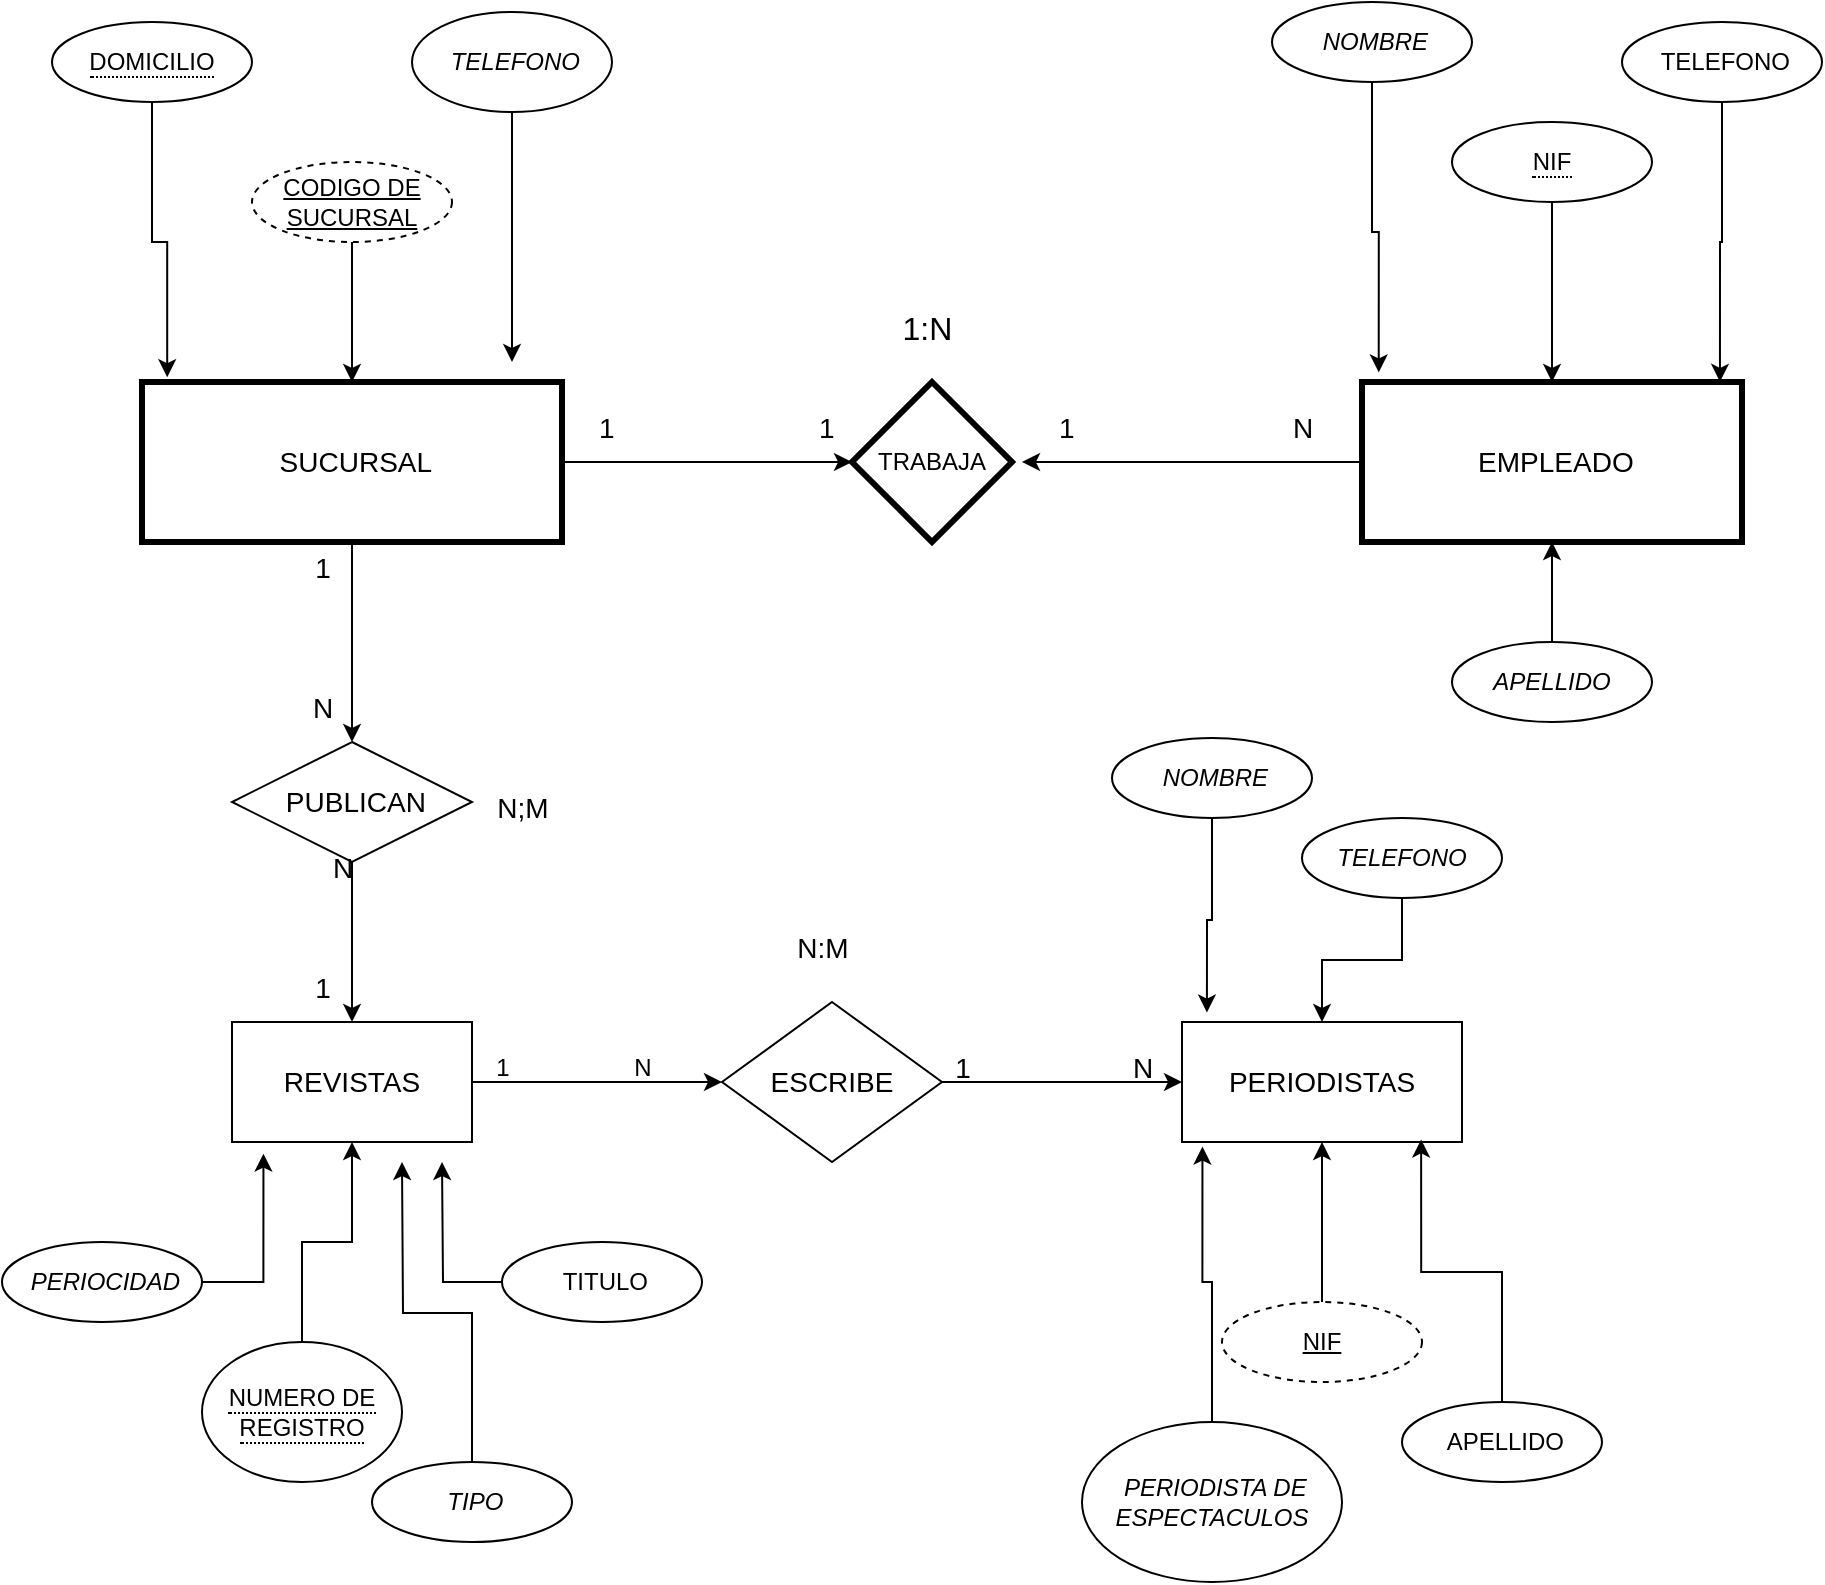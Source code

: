 <mxfile version="22.1.9" type="github">
  <diagram name="Página-1" id="hVuZTrv9UDWb_Pdv-dWT">
    <mxGraphModel dx="1961" dy="1975" grid="1" gridSize="10" guides="1" tooltips="1" connect="1" arrows="1" fold="1" page="1" pageScale="1" pageWidth="827" pageHeight="1169" background="none" math="0" shadow="0">
      <root>
        <mxCell id="0" />
        <mxCell id="1" parent="0" />
        <mxCell id="pM-lOzd54juHD0WncM6g-22" value="" style="edgeStyle=orthogonalEdgeStyle;rounded=0;orthogonalLoop=1;jettySize=auto;html=1;" edge="1" parent="1" source="pM-lOzd54juHD0WncM6g-3" target="pM-lOzd54juHD0WncM6g-21">
          <mxGeometry relative="1" as="geometry" />
        </mxCell>
        <mxCell id="pM-lOzd54juHD0WncM6g-3" value="&amp;nbsp;SUCURSAL" style="whiteSpace=wrap;html=1;align=center;strokeWidth=3;fontSize=14;" vertex="1" parent="1">
          <mxGeometry x="10" y="80" width="210" height="80" as="geometry" />
        </mxCell>
        <mxCell id="pM-lOzd54juHD0WncM6g-24" value="" style="edgeStyle=orthogonalEdgeStyle;rounded=0;orthogonalLoop=1;jettySize=auto;html=1;" edge="1" parent="1" source="pM-lOzd54juHD0WncM6g-5">
          <mxGeometry relative="1" as="geometry">
            <mxPoint x="450" y="120" as="targetPoint" />
          </mxGeometry>
        </mxCell>
        <mxCell id="pM-lOzd54juHD0WncM6g-5" value="&amp;nbsp;EMPLEADO" style="whiteSpace=wrap;html=1;align=center;strokeWidth=3;fontSize=14;" vertex="1" parent="1">
          <mxGeometry x="620" y="80" width="190" height="80" as="geometry" />
        </mxCell>
        <mxCell id="pM-lOzd54juHD0WncM6g-21" value="TRABAJA" style="rhombus;whiteSpace=wrap;html=1;strokeWidth=3;" vertex="1" parent="1">
          <mxGeometry x="365" y="80" width="80" height="80" as="geometry" />
        </mxCell>
        <mxCell id="pM-lOzd54juHD0WncM6g-27" value="" style="edgeStyle=orthogonalEdgeStyle;rounded=0;orthogonalLoop=1;jettySize=auto;html=1;" edge="1" parent="1" source="pM-lOzd54juHD0WncM6g-3" target="pM-lOzd54juHD0WncM6g-16">
          <mxGeometry relative="1" as="geometry">
            <mxPoint x="115" y="320" as="targetPoint" />
            <mxPoint x="115" y="160" as="sourcePoint" />
          </mxGeometry>
        </mxCell>
        <mxCell id="pM-lOzd54juHD0WncM6g-42" value="" style="edgeStyle=orthogonalEdgeStyle;rounded=0;orthogonalLoop=1;jettySize=auto;html=1;" edge="1" parent="1" source="pM-lOzd54juHD0WncM6g-16" target="pM-lOzd54juHD0WncM6g-41">
          <mxGeometry relative="1" as="geometry" />
        </mxCell>
        <mxCell id="pM-lOzd54juHD0WncM6g-16" value="&amp;nbsp;PUBLICAN" style="shape=rhombus;perimeter=rhombusPerimeter;whiteSpace=wrap;html=1;align=center;fontSize=14;" vertex="1" parent="1">
          <mxGeometry x="55" y="260" width="120" height="60" as="geometry" />
        </mxCell>
        <mxCell id="pM-lOzd54juHD0WncM6g-29" value="&amp;nbsp;1:N" style="text;html=1;align=center;verticalAlign=middle;resizable=0;points=[];autosize=1;strokeColor=none;fillColor=none;fontSize=16;" vertex="1" parent="1">
          <mxGeometry x="375" y="38" width="50" height="30" as="geometry" />
        </mxCell>
        <mxCell id="pM-lOzd54juHD0WncM6g-30" value="N" style="text;html=1;align=center;verticalAlign=middle;resizable=0;points=[];autosize=1;strokeColor=none;fillColor=none;fontSize=14;" vertex="1" parent="1">
          <mxGeometry x="575" y="88" width="30" height="30" as="geometry" />
        </mxCell>
        <mxCell id="pM-lOzd54juHD0WncM6g-31" value="&amp;nbsp;1" style="text;html=1;align=center;verticalAlign=middle;resizable=0;points=[];autosize=1;strokeColor=none;fillColor=none;fontSize=14;" vertex="1" parent="1">
          <mxGeometry x="450" y="88" width="40" height="30" as="geometry" />
        </mxCell>
        <mxCell id="pM-lOzd54juHD0WncM6g-32" value="&amp;nbsp;1" style="text;html=1;align=center;verticalAlign=middle;resizable=0;points=[];autosize=1;strokeColor=none;fillColor=none;fontSize=14;" vertex="1" parent="1">
          <mxGeometry x="220" y="88" width="40" height="30" as="geometry" />
        </mxCell>
        <mxCell id="pM-lOzd54juHD0WncM6g-33" value="&amp;nbsp;1" style="text;html=1;align=center;verticalAlign=middle;resizable=0;points=[];autosize=1;strokeColor=none;fillColor=none;fontSize=14;" vertex="1" parent="1">
          <mxGeometry x="330" y="88" width="40" height="30" as="geometry" />
        </mxCell>
        <mxCell id="pM-lOzd54juHD0WncM6g-34" value="N" style="text;html=1;align=center;verticalAlign=middle;resizable=0;points=[];autosize=1;strokeColor=none;fillColor=none;fontSize=14;" vertex="1" parent="1">
          <mxGeometry x="85" y="228" width="30" height="30" as="geometry" />
        </mxCell>
        <mxCell id="pM-lOzd54juHD0WncM6g-35" value="1" style="text;html=1;align=center;verticalAlign=middle;resizable=0;points=[];autosize=1;strokeColor=none;fillColor=none;fontSize=14;" vertex="1" parent="1">
          <mxGeometry x="85" y="158" width="30" height="30" as="geometry" />
        </mxCell>
        <mxCell id="pM-lOzd54juHD0WncM6g-47" value="" style="edgeStyle=orthogonalEdgeStyle;rounded=0;orthogonalLoop=1;jettySize=auto;html=1;" edge="1" parent="1" source="pM-lOzd54juHD0WncM6g-41" target="pM-lOzd54juHD0WncM6g-46">
          <mxGeometry relative="1" as="geometry" />
        </mxCell>
        <mxCell id="pM-lOzd54juHD0WncM6g-41" value="REVISTAS" style="whiteSpace=wrap;html=1;fontSize=14;" vertex="1" parent="1">
          <mxGeometry x="55" y="400" width="120" height="60" as="geometry" />
        </mxCell>
        <mxCell id="pM-lOzd54juHD0WncM6g-43" value="N;M" style="text;html=1;align=center;verticalAlign=middle;resizable=0;points=[];autosize=1;strokeColor=none;fillColor=none;fontSize=14;" vertex="1" parent="1">
          <mxGeometry x="175" y="278" width="50" height="30" as="geometry" />
        </mxCell>
        <mxCell id="pM-lOzd54juHD0WncM6g-44" value="N" style="text;html=1;align=center;verticalAlign=middle;resizable=0;points=[];autosize=1;strokeColor=none;fillColor=none;fontSize=14;" vertex="1" parent="1">
          <mxGeometry x="95" y="308" width="30" height="30" as="geometry" />
        </mxCell>
        <mxCell id="pM-lOzd54juHD0WncM6g-45" value="1" style="text;html=1;align=center;verticalAlign=middle;resizable=0;points=[];autosize=1;strokeColor=none;fillColor=none;fontSize=14;" vertex="1" parent="1">
          <mxGeometry x="85" y="368" width="30" height="30" as="geometry" />
        </mxCell>
        <mxCell id="pM-lOzd54juHD0WncM6g-55" value="" style="edgeStyle=orthogonalEdgeStyle;rounded=0;orthogonalLoop=1;jettySize=auto;html=1;" edge="1" parent="1" source="pM-lOzd54juHD0WncM6g-46" target="pM-lOzd54juHD0WncM6g-48">
          <mxGeometry relative="1" as="geometry" />
        </mxCell>
        <mxCell id="pM-lOzd54juHD0WncM6g-46" value="ESCRIBE" style="rhombus;whiteSpace=wrap;html=1;fontSize=14;" vertex="1" parent="1">
          <mxGeometry x="300" y="390" width="110" height="80" as="geometry" />
        </mxCell>
        <mxCell id="pM-lOzd54juHD0WncM6g-48" value="PERIODISTAS" style="whiteSpace=wrap;html=1;fontSize=14;" vertex="1" parent="1">
          <mxGeometry x="530" y="400" width="140" height="60" as="geometry" />
        </mxCell>
        <mxCell id="pM-lOzd54juHD0WncM6g-50" value="1" style="text;html=1;align=center;verticalAlign=middle;resizable=0;points=[];autosize=1;strokeColor=none;fillColor=none;" vertex="1" parent="1">
          <mxGeometry x="175" y="408" width="30" height="30" as="geometry" />
        </mxCell>
        <mxCell id="pM-lOzd54juHD0WncM6g-51" value="N" style="text;html=1;align=center;verticalAlign=middle;resizable=0;points=[];autosize=1;strokeColor=none;fillColor=none;" vertex="1" parent="1">
          <mxGeometry x="245" y="408" width="30" height="30" as="geometry" />
        </mxCell>
        <mxCell id="pM-lOzd54juHD0WncM6g-54" value="&amp;nbsp;" style="text;html=1;align=center;verticalAlign=middle;resizable=0;points=[];autosize=1;strokeColor=none;fillColor=none;" vertex="1" parent="1">
          <mxGeometry x="295" y="348" width="30" height="30" as="geometry" />
        </mxCell>
        <mxCell id="pM-lOzd54juHD0WncM6g-56" value="1" style="text;html=1;align=center;verticalAlign=middle;resizable=0;points=[];autosize=1;strokeColor=none;fillColor=none;fontSize=14;" vertex="1" parent="1">
          <mxGeometry x="405" y="408" width="30" height="30" as="geometry" />
        </mxCell>
        <mxCell id="pM-lOzd54juHD0WncM6g-57" value="N" style="text;html=1;align=center;verticalAlign=middle;resizable=0;points=[];autosize=1;strokeColor=none;fillColor=none;fontSize=14;" vertex="1" parent="1">
          <mxGeometry x="495" y="408" width="30" height="30" as="geometry" />
        </mxCell>
        <mxCell id="pM-lOzd54juHD0WncM6g-58" value="N:M" style="text;html=1;align=center;verticalAlign=middle;resizable=0;points=[];autosize=1;strokeColor=none;fillColor=none;fontSize=14;" vertex="1" parent="1">
          <mxGeometry x="325" y="348" width="50" height="30" as="geometry" />
        </mxCell>
        <mxCell id="pM-lOzd54juHD0WncM6g-62" style="edgeStyle=orthogonalEdgeStyle;rounded=0;orthogonalLoop=1;jettySize=auto;html=1;entryX=0.5;entryY=0;entryDx=0;entryDy=0;" edge="1" parent="1" source="pM-lOzd54juHD0WncM6g-61" target="pM-lOzd54juHD0WncM6g-3">
          <mxGeometry relative="1" as="geometry" />
        </mxCell>
        <mxCell id="pM-lOzd54juHD0WncM6g-61" value="CODIGO DE SUCURSAL" style="ellipse;whiteSpace=wrap;html=1;align=center;dashed=1;fontStyle=4;" vertex="1" parent="1">
          <mxGeometry x="65" y="-30" width="100" height="40" as="geometry" />
        </mxCell>
        <mxCell id="pM-lOzd54juHD0WncM6g-67" value="" style="edgeStyle=orthogonalEdgeStyle;rounded=0;orthogonalLoop=1;jettySize=auto;html=1;" edge="1" parent="1" source="pM-lOzd54juHD0WncM6g-63" target="pM-lOzd54juHD0WncM6g-5">
          <mxGeometry relative="1" as="geometry" />
        </mxCell>
        <mxCell id="pM-lOzd54juHD0WncM6g-63" value="&lt;span style=&quot;border-bottom: 1px dotted&quot;&gt;NIF&lt;/span&gt;" style="ellipse;whiteSpace=wrap;html=1;align=center;labelBackgroundColor=#ffffff;fillColor=#ffffff;" vertex="1" parent="1">
          <mxGeometry x="665" y="-50" width="100" height="40" as="geometry" />
        </mxCell>
        <mxCell id="pM-lOzd54juHD0WncM6g-70" value="" style="edgeStyle=orthogonalEdgeStyle;rounded=0;orthogonalLoop=1;jettySize=auto;html=1;" edge="1" parent="1" source="pM-lOzd54juHD0WncM6g-69" target="pM-lOzd54juHD0WncM6g-41">
          <mxGeometry relative="1" as="geometry" />
        </mxCell>
        <mxCell id="pM-lOzd54juHD0WncM6g-69" value="&lt;span style=&quot;border-bottom: 1px dotted&quot;&gt;NUMERO DE REGISTRO&lt;/span&gt;" style="ellipse;whiteSpace=wrap;html=1;align=center;" vertex="1" parent="1">
          <mxGeometry x="40" y="560" width="100" height="70" as="geometry" />
        </mxCell>
        <mxCell id="pM-lOzd54juHD0WncM6g-72" value="" style="edgeStyle=orthogonalEdgeStyle;rounded=0;orthogonalLoop=1;jettySize=auto;html=1;" edge="1" parent="1" source="pM-lOzd54juHD0WncM6g-71" target="pM-lOzd54juHD0WncM6g-48">
          <mxGeometry relative="1" as="geometry" />
        </mxCell>
        <mxCell id="pM-lOzd54juHD0WncM6g-71" value="NIF" style="ellipse;whiteSpace=wrap;html=1;align=center;dashed=1;fontStyle=4;" vertex="1" parent="1">
          <mxGeometry x="550" y="540" width="100" height="40" as="geometry" />
        </mxCell>
        <mxCell id="pM-lOzd54juHD0WncM6g-91" style="edgeStyle=orthogonalEdgeStyle;rounded=0;orthogonalLoop=1;jettySize=auto;html=1;" edge="1" parent="1" source="pM-lOzd54juHD0WncM6g-73">
          <mxGeometry relative="1" as="geometry">
            <mxPoint x="195" y="70" as="targetPoint" />
          </mxGeometry>
        </mxCell>
        <mxCell id="pM-lOzd54juHD0WncM6g-73" value="&lt;i&gt;&amp;nbsp;TELEFONO&lt;/i&gt;" style="ellipse;whiteSpace=wrap;html=1;align=center;" vertex="1" parent="1">
          <mxGeometry x="145" y="-105" width="100" height="50" as="geometry" />
        </mxCell>
        <mxCell id="pM-lOzd54juHD0WncM6g-74" value="&lt;span style=&quot;border-bottom-width: 1px; border-bottom-style: dotted; font-style: normal;&quot;&gt;DOMICILIO&lt;/span&gt;" style="ellipse;whiteSpace=wrap;html=1;align=center;fontStyle=2" vertex="1" parent="1">
          <mxGeometry x="-35" y="-100" width="100" height="40" as="geometry" />
        </mxCell>
        <mxCell id="pM-lOzd54juHD0WncM6g-90" style="edgeStyle=orthogonalEdgeStyle;rounded=0;orthogonalLoop=1;jettySize=auto;html=1;entryX=0.06;entryY=-0.03;entryDx=0;entryDy=0;entryPerimeter=0;" edge="1" parent="1" source="pM-lOzd54juHD0WncM6g-74" target="pM-lOzd54juHD0WncM6g-3">
          <mxGeometry relative="1" as="geometry" />
        </mxCell>
        <mxCell id="pM-lOzd54juHD0WncM6g-92" value="&lt;i&gt;&amp;nbsp;NOMBRE&lt;/i&gt;" style="ellipse;whiteSpace=wrap;html=1;align=center;fontStyle=0" vertex="1" parent="1">
          <mxGeometry x="575" y="-110" width="100" height="40" as="geometry" />
        </mxCell>
        <mxCell id="pM-lOzd54juHD0WncM6g-93" value="&amp;nbsp;TELEFONO" style="ellipse;whiteSpace=wrap;html=1;align=center;" vertex="1" parent="1">
          <mxGeometry x="750" y="-100" width="100" height="40" as="geometry" />
        </mxCell>
        <mxCell id="pM-lOzd54juHD0WncM6g-95" value="" style="edgeStyle=orthogonalEdgeStyle;rounded=0;orthogonalLoop=1;jettySize=auto;html=1;" edge="1" parent="1" source="pM-lOzd54juHD0WncM6g-94" target="pM-lOzd54juHD0WncM6g-5">
          <mxGeometry relative="1" as="geometry" />
        </mxCell>
        <mxCell id="pM-lOzd54juHD0WncM6g-94" value="&lt;i&gt;APELLIDO&lt;/i&gt;" style="ellipse;whiteSpace=wrap;html=1;align=center;" vertex="1" parent="1">
          <mxGeometry x="665" y="210" width="100" height="40" as="geometry" />
        </mxCell>
        <mxCell id="pM-lOzd54juHD0WncM6g-96" style="edgeStyle=orthogonalEdgeStyle;rounded=0;orthogonalLoop=1;jettySize=auto;html=1;entryX=0.044;entryY=-0.06;entryDx=0;entryDy=0;entryPerimeter=0;" edge="1" parent="1" source="pM-lOzd54juHD0WncM6g-92" target="pM-lOzd54juHD0WncM6g-5">
          <mxGeometry relative="1" as="geometry" />
        </mxCell>
        <mxCell id="pM-lOzd54juHD0WncM6g-101" style="edgeStyle=orthogonalEdgeStyle;rounded=0;orthogonalLoop=1;jettySize=auto;html=1;entryX=0.942;entryY=-0.001;entryDx=0;entryDy=0;entryPerimeter=0;" edge="1" parent="1" source="pM-lOzd54juHD0WncM6g-93" target="pM-lOzd54juHD0WncM6g-5">
          <mxGeometry relative="1" as="geometry" />
        </mxCell>
        <mxCell id="pM-lOzd54juHD0WncM6g-102" value="&lt;i&gt;&amp;nbsp;NOMBRE&lt;/i&gt;" style="ellipse;whiteSpace=wrap;html=1;align=center;" vertex="1" parent="1">
          <mxGeometry x="495" y="258" width="100" height="40" as="geometry" />
        </mxCell>
        <mxCell id="pM-lOzd54juHD0WncM6g-105" value="" style="edgeStyle=orthogonalEdgeStyle;rounded=0;orthogonalLoop=1;jettySize=auto;html=1;" edge="1" parent="1" source="pM-lOzd54juHD0WncM6g-103" target="pM-lOzd54juHD0WncM6g-48">
          <mxGeometry relative="1" as="geometry" />
        </mxCell>
        <mxCell id="pM-lOzd54juHD0WncM6g-103" value="&lt;i&gt;TELEFONO&lt;/i&gt;" style="ellipse;whiteSpace=wrap;html=1;align=center;" vertex="1" parent="1">
          <mxGeometry x="590" y="298" width="100" height="40" as="geometry" />
        </mxCell>
        <mxCell id="pM-lOzd54juHD0WncM6g-108" style="edgeStyle=orthogonalEdgeStyle;rounded=0;orthogonalLoop=1;jettySize=auto;html=1;entryX=0.854;entryY=0.979;entryDx=0;entryDy=0;entryPerimeter=0;" edge="1" parent="1" source="pM-lOzd54juHD0WncM6g-104" target="pM-lOzd54juHD0WncM6g-48">
          <mxGeometry relative="1" as="geometry">
            <mxPoint x="650" y="480" as="targetPoint" />
          </mxGeometry>
        </mxCell>
        <mxCell id="pM-lOzd54juHD0WncM6g-104" value="&amp;nbsp;APELLIDO" style="ellipse;whiteSpace=wrap;html=1;align=center;" vertex="1" parent="1">
          <mxGeometry x="640" y="590" width="100" height="40" as="geometry" />
        </mxCell>
        <mxCell id="pM-lOzd54juHD0WncM6g-107" style="edgeStyle=orthogonalEdgeStyle;rounded=0;orthogonalLoop=1;jettySize=auto;html=1;entryX=0.089;entryY=-0.079;entryDx=0;entryDy=0;entryPerimeter=0;" edge="1" parent="1" source="pM-lOzd54juHD0WncM6g-102" target="pM-lOzd54juHD0WncM6g-48">
          <mxGeometry relative="1" as="geometry" />
        </mxCell>
        <mxCell id="pM-lOzd54juHD0WncM6g-109" value="&lt;i&gt;&amp;nbsp;PERIODISTA DE ESPECTACULOS&lt;/i&gt;" style="ellipse;whiteSpace=wrap;html=1;align=center;" vertex="1" parent="1">
          <mxGeometry x="480" y="600" width="130" height="80" as="geometry" />
        </mxCell>
        <mxCell id="pM-lOzd54juHD0WncM6g-110" style="edgeStyle=orthogonalEdgeStyle;rounded=0;orthogonalLoop=1;jettySize=auto;html=1;entryX=0.073;entryY=1.038;entryDx=0;entryDy=0;entryPerimeter=0;" edge="1" parent="1" source="pM-lOzd54juHD0WncM6g-109" target="pM-lOzd54juHD0WncM6g-48">
          <mxGeometry relative="1" as="geometry" />
        </mxCell>
        <mxCell id="pM-lOzd54juHD0WncM6g-111" value="&lt;i&gt;&amp;nbsp;PERIOCIDAD&lt;/i&gt;" style="ellipse;whiteSpace=wrap;html=1;align=center;" vertex="1" parent="1">
          <mxGeometry x="-60" y="510" width="100" height="40" as="geometry" />
        </mxCell>
        <mxCell id="pM-lOzd54juHD0WncM6g-115" style="edgeStyle=orthogonalEdgeStyle;rounded=0;orthogonalLoop=1;jettySize=auto;html=1;" edge="1" parent="1" source="pM-lOzd54juHD0WncM6g-112">
          <mxGeometry relative="1" as="geometry">
            <mxPoint x="160" y="470" as="targetPoint" />
          </mxGeometry>
        </mxCell>
        <mxCell id="pM-lOzd54juHD0WncM6g-112" value="&amp;nbsp;TITULO" style="ellipse;whiteSpace=wrap;html=1;align=center;" vertex="1" parent="1">
          <mxGeometry x="190" y="510" width="100" height="40" as="geometry" />
        </mxCell>
        <mxCell id="pM-lOzd54juHD0WncM6g-116" style="edgeStyle=orthogonalEdgeStyle;rounded=0;orthogonalLoop=1;jettySize=auto;html=1;" edge="1" parent="1" source="pM-lOzd54juHD0WncM6g-113">
          <mxGeometry relative="1" as="geometry">
            <mxPoint x="140" y="470" as="targetPoint" />
          </mxGeometry>
        </mxCell>
        <mxCell id="pM-lOzd54juHD0WncM6g-113" value="&lt;i&gt;&amp;nbsp;TIPO&lt;/i&gt;" style="ellipse;whiteSpace=wrap;html=1;align=center;" vertex="1" parent="1">
          <mxGeometry x="125" y="620" width="100" height="40" as="geometry" />
        </mxCell>
        <mxCell id="pM-lOzd54juHD0WncM6g-114" style="edgeStyle=orthogonalEdgeStyle;rounded=0;orthogonalLoop=1;jettySize=auto;html=1;entryX=0.131;entryY=1.097;entryDx=0;entryDy=0;entryPerimeter=0;" edge="1" parent="1" source="pM-lOzd54juHD0WncM6g-111" target="pM-lOzd54juHD0WncM6g-41">
          <mxGeometry relative="1" as="geometry" />
        </mxCell>
      </root>
    </mxGraphModel>
  </diagram>
</mxfile>

